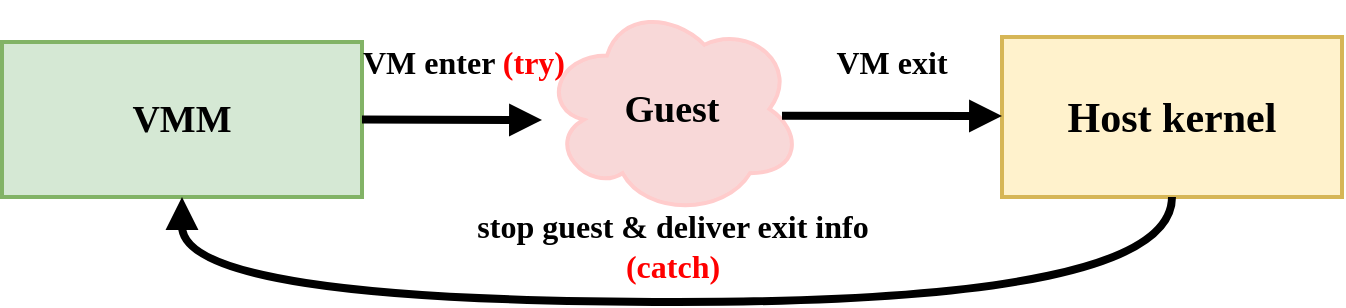 <mxfile>
    <diagram id="ZLxBFHfKS9q5K6NNhN-_" name="Page-1">
        <mxGraphModel dx="753" dy="969" grid="1" gridSize="10" guides="1" tooltips="1" connect="1" arrows="1" fold="1" page="1" pageScale="1" pageWidth="850" pageHeight="1100" math="0" shadow="0">
            <root>
                <mxCell id="0"/>
                <mxCell id="1" parent="0"/>
                <mxCell id="8" value="Host kernel" style="whiteSpace=wrap;strokeWidth=2;fillColor=#fff2cc;strokeColor=#d6b656;fontFamily=Verdana;fontStyle=1;fontSize=21;" parent="1" vertex="1">
                    <mxGeometry x="640" y="177.5" width="170" height="80" as="geometry"/>
                </mxCell>
                <mxCell id="10" value="VMM" style="whiteSpace=wrap;strokeWidth=2;fillColor=#d5e8d4;strokeColor=#82b366;fontFamily=Verdana;fontStyle=1;fontSize=19;" parent="1" vertex="1">
                    <mxGeometry x="140" y="180" width="180" height="77.5" as="geometry"/>
                </mxCell>
                <mxCell id="13" value="Guest" style="ellipse;shape=cloud;whiteSpace=wrap;html=1;fontSize=19;fontFamily=Verdana;fillColor=#F8D8D8;strokeColor=#FFCCCC;strokeWidth=2;fontStyle=1;" parent="1" vertex="1">
                    <mxGeometry x="410" y="160" width="130" height="107" as="geometry"/>
                </mxCell>
                <mxCell id="16" value="" style="rounded=0;orthogonalLoop=1;jettySize=auto;html=1;strokeWidth=4;endArrow=none;endFill=0;startArrow=block;startFill=1;entryX=1;entryY=0.5;entryDx=0;entryDy=0;" parent="1" target="10" edge="1">
                    <mxGeometry relative="1" as="geometry">
                        <mxPoint x="410" y="219" as="sourcePoint"/>
                        <mxPoint x="300" y="220" as="targetPoint"/>
                    </mxGeometry>
                </mxCell>
                <mxCell id="17" value="&lt;font face=&quot;Verdana&quot; style=&quot;font-size: 16px;&quot;&gt;&lt;b style=&quot;font-size: 16px;&quot;&gt;VM enter &lt;font color=&quot;#ff0000&quot;&gt;(try)&lt;/font&gt;&lt;/b&gt;&lt;/font&gt;&lt;div style=&quot;font-size: 16px;&quot;&gt;&lt;/div&gt;" style="text;whiteSpace=wrap;html=1;fontSize=16;verticalAlign=middle;align=center;" parent="1" vertex="1">
                    <mxGeometry x="316" y="170" width="110" height="40" as="geometry"/>
                </mxCell>
                <mxCell id="18" value="&lt;font face=&quot;Verdana&quot; style=&quot;font-size: 16px;&quot;&gt;&lt;b style=&quot;font-size: 16px;&quot;&gt;stop guest &amp;amp; deliver exit info&lt;br&gt;&lt;font color=&quot;#ff0000&quot;&gt;(catch)&lt;/font&gt;&lt;br&gt;&lt;/b&gt;&lt;/font&gt;&lt;div style=&quot;font-size: 16px;&quot;&gt;&lt;/div&gt;" style="text;whiteSpace=wrap;html=1;fontSize=16;verticalAlign=middle;align=center;" parent="1" vertex="1">
                    <mxGeometry x="332.5" y="270" width="285" height="23" as="geometry"/>
                </mxCell>
                <mxCell id="21" value="" style="rounded=0;orthogonalLoop=1;jettySize=auto;html=1;strokeWidth=4;endArrow=none;endFill=0;startArrow=block;startFill=1;entryX=1;entryY=0.5;entryDx=0;entryDy=0;" parent="1" edge="1">
                    <mxGeometry relative="1" as="geometry">
                        <mxPoint x="640" y="217" as="sourcePoint"/>
                        <mxPoint x="530.0" y="216.83" as="targetPoint"/>
                    </mxGeometry>
                </mxCell>
                <mxCell id="22" value="&lt;font face=&quot;Verdana&quot; style=&quot;font-size: 16px;&quot;&gt;&lt;b style=&quot;font-size: 16px;&quot;&gt;VM exit&lt;/b&gt;&lt;/font&gt;&lt;div style=&quot;font-size: 16px;&quot;&gt;&lt;/div&gt;" style="text;whiteSpace=wrap;html=1;fontSize=16;verticalAlign=middle;align=center;" parent="1" vertex="1">
                    <mxGeometry x="530" y="170" width="110" height="40" as="geometry"/>
                </mxCell>
                <mxCell id="23" value="" style="rounded=0;orthogonalLoop=1;jettySize=auto;html=1;strokeWidth=4;endArrow=none;endFill=0;startArrow=block;startFill=1;exitX=0.5;exitY=1;exitDx=0;exitDy=0;entryX=0.5;entryY=1;entryDx=0;entryDy=0;edgeStyle=orthogonalEdgeStyle;curved=1;" parent="1" source="10" target="8" edge="1">
                    <mxGeometry relative="1" as="geometry">
                        <mxPoint x="810.8" y="258.85" as="sourcePoint"/>
                        <mxPoint x="690" y="257.5" as="targetPoint"/>
                        <Array as="points">
                            <mxPoint x="230" y="310"/>
                            <mxPoint x="725" y="310"/>
                        </Array>
                    </mxGeometry>
                </mxCell>
            </root>
        </mxGraphModel>
    </diagram>
</mxfile>